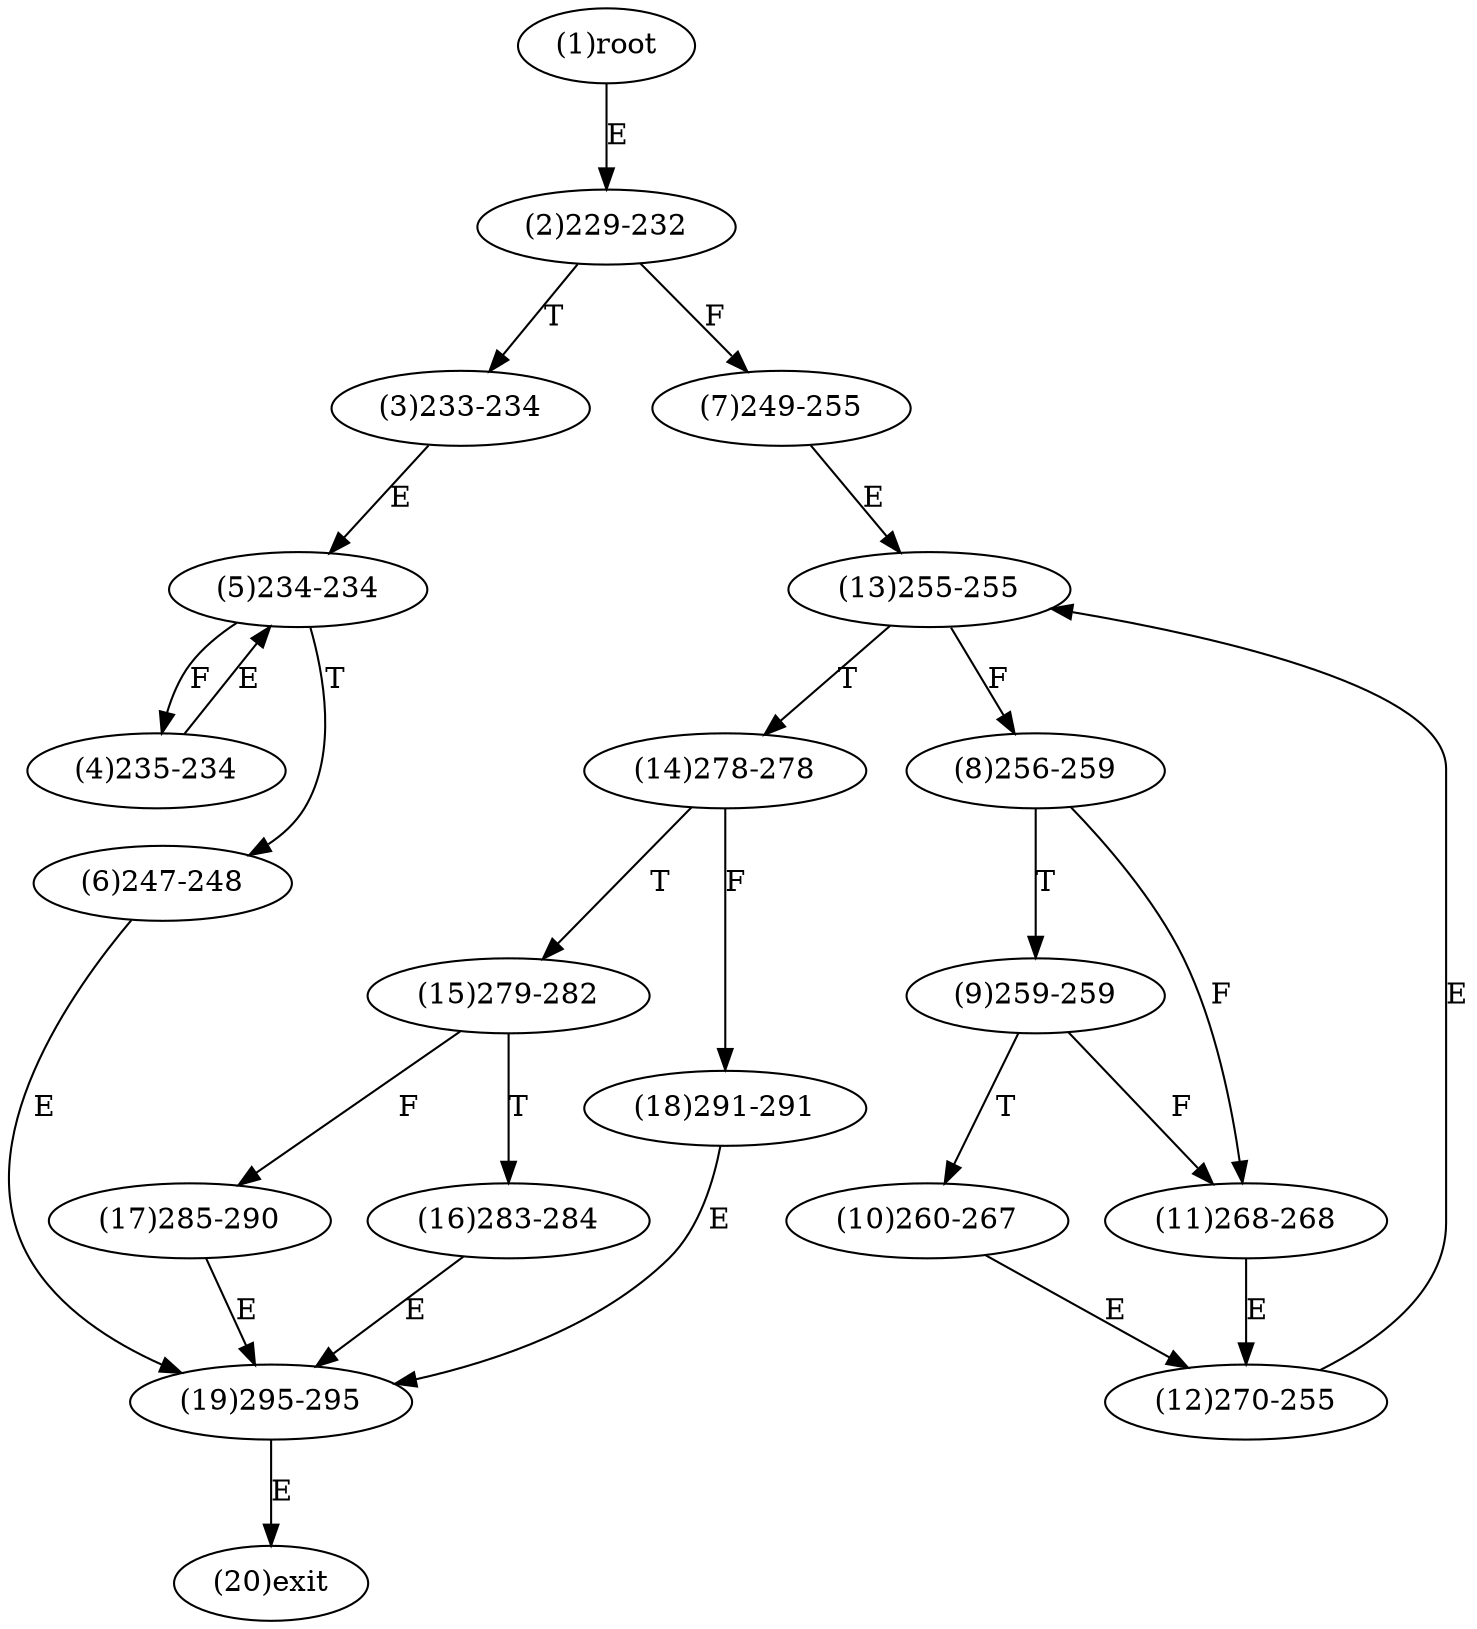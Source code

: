 digraph "" { 
1[ label="(1)root"];
2[ label="(2)229-232"];
3[ label="(3)233-234"];
4[ label="(4)235-234"];
5[ label="(5)234-234"];
6[ label="(6)247-248"];
7[ label="(7)249-255"];
8[ label="(8)256-259"];
9[ label="(9)259-259"];
10[ label="(10)260-267"];
11[ label="(11)268-268"];
12[ label="(12)270-255"];
13[ label="(13)255-255"];
14[ label="(14)278-278"];
15[ label="(15)279-282"];
17[ label="(17)285-290"];
16[ label="(16)283-284"];
19[ label="(19)295-295"];
18[ label="(18)291-291"];
20[ label="(20)exit"];
1->2[ label="E"];
2->7[ label="F"];
2->3[ label="T"];
3->5[ label="E"];
4->5[ label="E"];
5->4[ label="F"];
5->6[ label="T"];
6->19[ label="E"];
7->13[ label="E"];
8->11[ label="F"];
8->9[ label="T"];
9->11[ label="F"];
9->10[ label="T"];
10->12[ label="E"];
11->12[ label="E"];
12->13[ label="E"];
13->8[ label="F"];
13->14[ label="T"];
14->18[ label="F"];
14->15[ label="T"];
15->17[ label="F"];
15->16[ label="T"];
16->19[ label="E"];
17->19[ label="E"];
18->19[ label="E"];
19->20[ label="E"];
}